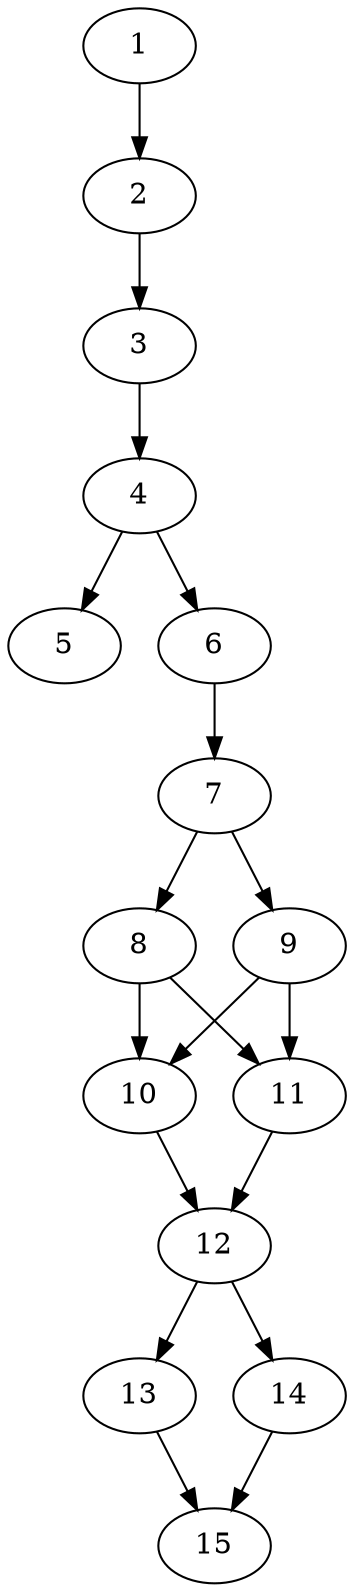 // DAG automatically generated by daggen at Thu Oct  3 13:59:26 2019
// ./daggen --dot -n 15 --ccr 0.4 --fat 0.3 --regular 0.7 --density 0.7 --mindata 5242880 --maxdata 52428800 
digraph G {
  1 [size="107031040", alpha="0.15", expect_size="42812416"] 
  1 -> 2 [size ="42812416"]
  2 [size="79626240", alpha="0.16", expect_size="31850496"] 
  2 -> 3 [size ="31850496"]
  3 [size="121292800", alpha="0.13", expect_size="48517120"] 
  3 -> 4 [size ="48517120"]
  4 [size="119339520", alpha="0.17", expect_size="47735808"] 
  4 -> 5 [size ="47735808"]
  4 -> 6 [size ="47735808"]
  5 [size="21322240", alpha="0.02", expect_size="8528896"] 
  6 [size="84976640", alpha="0.01", expect_size="33990656"] 
  6 -> 7 [size ="33990656"]
  7 [size="60116480", alpha="0.06", expect_size="24046592"] 
  7 -> 8 [size ="24046592"]
  7 -> 9 [size ="24046592"]
  8 [size="79301120", alpha="0.15", expect_size="31720448"] 
  8 -> 10 [size ="31720448"]
  8 -> 11 [size ="31720448"]
  9 [size="77056000", alpha="0.10", expect_size="30822400"] 
  9 -> 10 [size ="30822400"]
  9 -> 11 [size ="30822400"]
  10 [size="23398400", alpha="0.08", expect_size="9359360"] 
  10 -> 12 [size ="9359360"]
  11 [size="19415040", alpha="0.15", expect_size="7766016"] 
  11 -> 12 [size ="7766016"]
  12 [size="105379840", alpha="0.13", expect_size="42151936"] 
  12 -> 13 [size ="42151936"]
  12 -> 14 [size ="42151936"]
  13 [size="79139840", alpha="0.09", expect_size="31655936"] 
  13 -> 15 [size ="31655936"]
  14 [size="36654080", alpha="0.18", expect_size="14661632"] 
  14 -> 15 [size ="14661632"]
  15 [size="18854400", alpha="0.07", expect_size="7541760"] 
}
